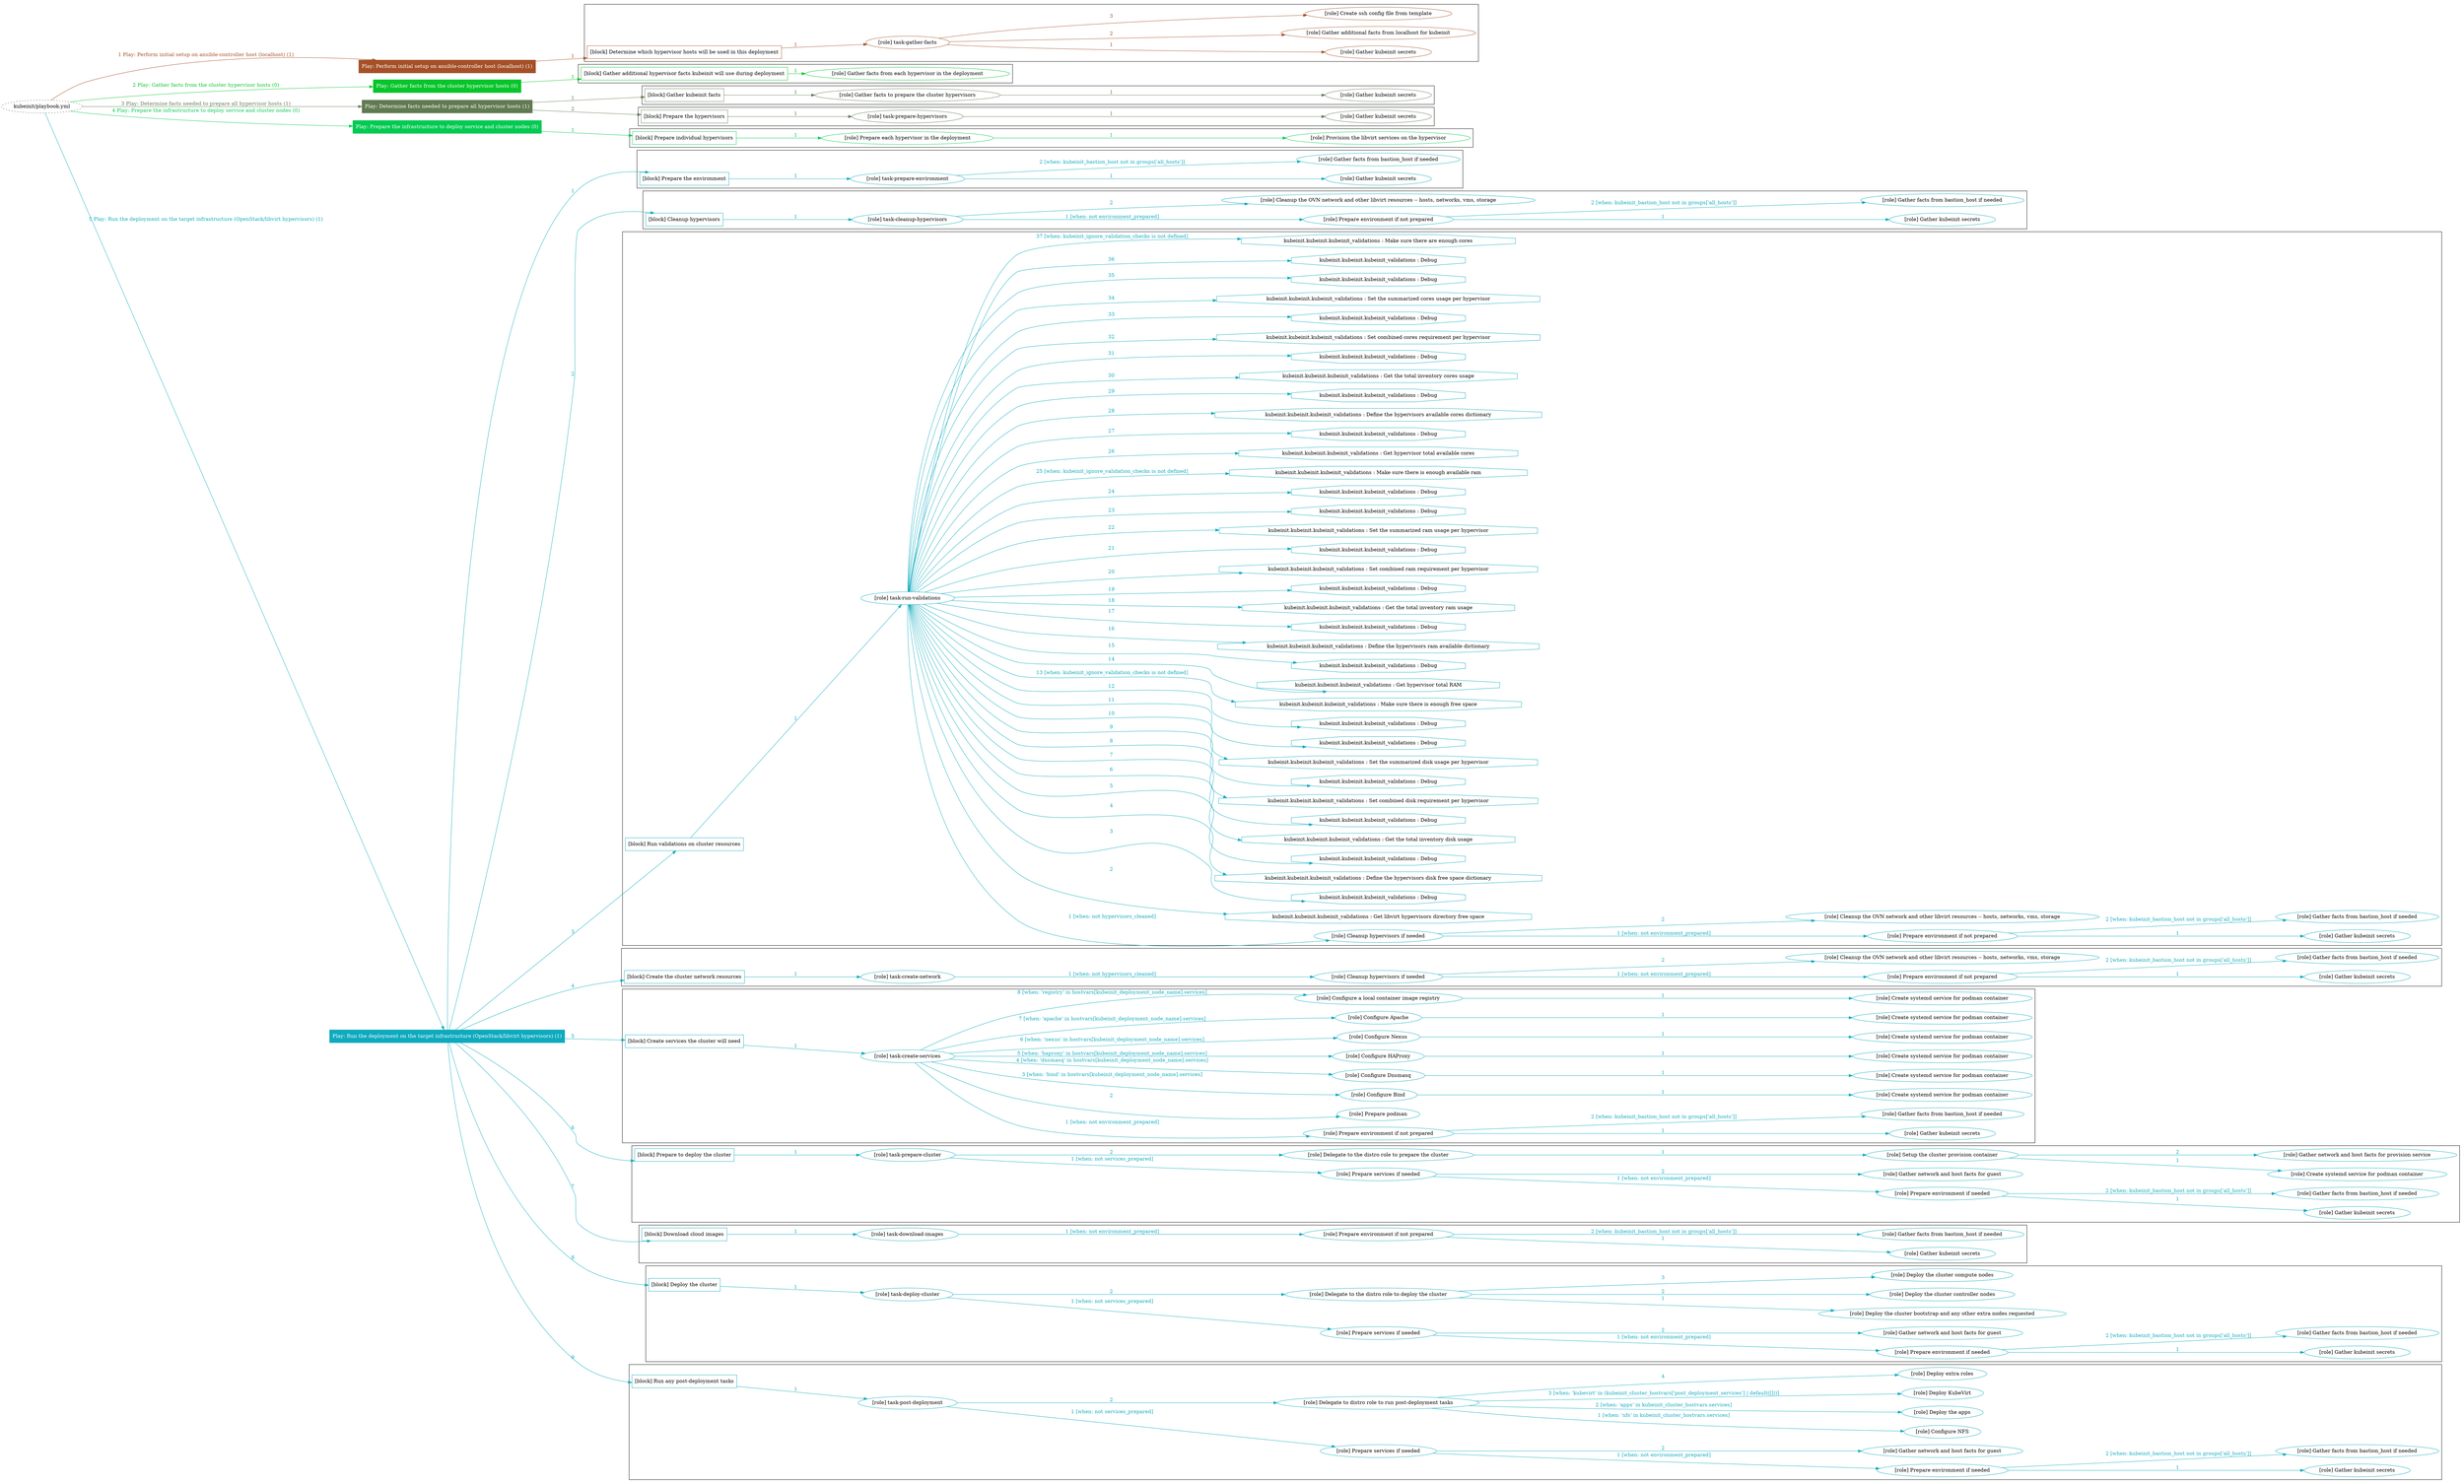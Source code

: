 digraph {
	graph [concentrate=true ordering=in rankdir=LR ratio=fill]
	edge [esep=5 sep=10]
	"kubeinit/playbook.yml" [URL="/home/runner/work/kubeinit/kubeinit/kubeinit/playbook.yml" id=playbook_2f935b99 style=dotted]
	"kubeinit/playbook.yml" -> play_5cca0373 [label="1 Play: Perform initial setup on ansible-controller host (localhost) (1)" color="#a55027" fontcolor="#a55027" id=edge_play_5cca0373 labeltooltip="1 Play: Perform initial setup on ansible-controller host (localhost) (1)" tooltip="1 Play: Perform initial setup on ansible-controller host (localhost) (1)"]
	subgraph "Play: Perform initial setup on ansible-controller host (localhost) (1)" {
		play_5cca0373 [label="Play: Perform initial setup on ansible-controller host (localhost) (1)" URL="/home/runner/work/kubeinit/kubeinit/kubeinit/playbook.yml" color="#a55027" fontcolor="#ffffff" id=play_5cca0373 shape=box style=filled tooltip=localhost]
		play_5cca0373 -> block_43875df8 [label=1 color="#a55027" fontcolor="#a55027" id=edge_block_43875df8 labeltooltip=1 tooltip=1]
		subgraph cluster_block_43875df8 {
			block_43875df8 [label="[block] Determine which hypervisor hosts will be used in this deployment" URL="/home/runner/work/kubeinit/kubeinit/kubeinit/playbook.yml" color="#a55027" id=block_43875df8 labeltooltip="Determine which hypervisor hosts will be used in this deployment" shape=box tooltip="Determine which hypervisor hosts will be used in this deployment"]
			block_43875df8 -> role_d22f4f0d [label="1 " color="#a55027" fontcolor="#a55027" id=edge_role_d22f4f0d labeltooltip="1 " tooltip="1 "]
			subgraph "task-gather-facts" {
				role_d22f4f0d [label="[role] task-gather-facts" URL="/home/runner/work/kubeinit/kubeinit/kubeinit/playbook.yml" color="#a55027" id=role_d22f4f0d tooltip="task-gather-facts"]
				role_d22f4f0d -> role_0bcab253 [label="1 " color="#a55027" fontcolor="#a55027" id=edge_role_0bcab253 labeltooltip="1 " tooltip="1 "]
				subgraph "Gather kubeinit secrets" {
					role_0bcab253 [label="[role] Gather kubeinit secrets" URL="/home/runner/.ansible/collections/ansible_collections/kubeinit/kubeinit/roles/kubeinit_prepare/tasks/build_hypervisors_group.yml" color="#a55027" id=role_0bcab253 tooltip="Gather kubeinit secrets"]
				}
				role_d22f4f0d -> role_395d37f8 [label="2 " color="#a55027" fontcolor="#a55027" id=edge_role_395d37f8 labeltooltip="2 " tooltip="2 "]
				subgraph "Gather additional facts from localhost for kubeinit" {
					role_395d37f8 [label="[role] Gather additional facts from localhost for kubeinit" URL="/home/runner/.ansible/collections/ansible_collections/kubeinit/kubeinit/roles/kubeinit_prepare/tasks/build_hypervisors_group.yml" color="#a55027" id=role_395d37f8 tooltip="Gather additional facts from localhost for kubeinit"]
				}
				role_d22f4f0d -> role_cd9752b0 [label="3 " color="#a55027" fontcolor="#a55027" id=edge_role_cd9752b0 labeltooltip="3 " tooltip="3 "]
				subgraph "Create ssh config file from template" {
					role_cd9752b0 [label="[role] Create ssh config file from template" URL="/home/runner/.ansible/collections/ansible_collections/kubeinit/kubeinit/roles/kubeinit_prepare/tasks/build_hypervisors_group.yml" color="#a55027" id=role_cd9752b0 tooltip="Create ssh config file from template"]
				}
			}
		}
	}
	"kubeinit/playbook.yml" -> play_4f4fc383 [label="2 Play: Gather facts from the cluster hypervisor hosts (0)" color="#07c52a" fontcolor="#07c52a" id=edge_play_4f4fc383 labeltooltip="2 Play: Gather facts from the cluster hypervisor hosts (0)" tooltip="2 Play: Gather facts from the cluster hypervisor hosts (0)"]
	subgraph "Play: Gather facts from the cluster hypervisor hosts (0)" {
		play_4f4fc383 [label="Play: Gather facts from the cluster hypervisor hosts (0)" URL="/home/runner/work/kubeinit/kubeinit/kubeinit/playbook.yml" color="#07c52a" fontcolor="#ffffff" id=play_4f4fc383 shape=box style=filled tooltip="Play: Gather facts from the cluster hypervisor hosts (0)"]
		play_4f4fc383 -> block_c613ddc8 [label=1 color="#07c52a" fontcolor="#07c52a" id=edge_block_c613ddc8 labeltooltip=1 tooltip=1]
		subgraph cluster_block_c613ddc8 {
			block_c613ddc8 [label="[block] Gather additional hypervisor facts kubeinit will use during deployment" URL="/home/runner/work/kubeinit/kubeinit/kubeinit/playbook.yml" color="#07c52a" id=block_c613ddc8 labeltooltip="Gather additional hypervisor facts kubeinit will use during deployment" shape=box tooltip="Gather additional hypervisor facts kubeinit will use during deployment"]
			block_c613ddc8 -> role_6173c9b8 [label="1 " color="#07c52a" fontcolor="#07c52a" id=edge_role_6173c9b8 labeltooltip="1 " tooltip="1 "]
			subgraph "Gather facts from each hypervisor in the deployment" {
				role_6173c9b8 [label="[role] Gather facts from each hypervisor in the deployment" URL="/home/runner/work/kubeinit/kubeinit/kubeinit/playbook.yml" color="#07c52a" id=role_6173c9b8 tooltip="Gather facts from each hypervisor in the deployment"]
			}
		}
	}
	"kubeinit/playbook.yml" -> play_e163b524 [label="3 Play: Determine facts needed to prepare all hypervisor hosts (1)" color="#617a52" fontcolor="#617a52" id=edge_play_e163b524 labeltooltip="3 Play: Determine facts needed to prepare all hypervisor hosts (1)" tooltip="3 Play: Determine facts needed to prepare all hypervisor hosts (1)"]
	subgraph "Play: Determine facts needed to prepare all hypervisor hosts (1)" {
		play_e163b524 [label="Play: Determine facts needed to prepare all hypervisor hosts (1)" URL="/home/runner/work/kubeinit/kubeinit/kubeinit/playbook.yml" color="#617a52" fontcolor="#ffffff" id=play_e163b524 shape=box style=filled tooltip=localhost]
		play_e163b524 -> block_0a2f9dbd [label=1 color="#617a52" fontcolor="#617a52" id=edge_block_0a2f9dbd labeltooltip=1 tooltip=1]
		subgraph cluster_block_0a2f9dbd {
			block_0a2f9dbd [label="[block] Gather kubeinit facts" URL="/home/runner/work/kubeinit/kubeinit/kubeinit/playbook.yml" color="#617a52" id=block_0a2f9dbd labeltooltip="Gather kubeinit facts" shape=box tooltip="Gather kubeinit facts"]
			block_0a2f9dbd -> role_f20c17dc [label="1 " color="#617a52" fontcolor="#617a52" id=edge_role_f20c17dc labeltooltip="1 " tooltip="1 "]
			subgraph "Gather facts to prepare the cluster hypervisors" {
				role_f20c17dc [label="[role] Gather facts to prepare the cluster hypervisors" URL="/home/runner/work/kubeinit/kubeinit/kubeinit/playbook.yml" color="#617a52" id=role_f20c17dc tooltip="Gather facts to prepare the cluster hypervisors"]
				role_f20c17dc -> role_030e0a2f [label="1 " color="#617a52" fontcolor="#617a52" id=edge_role_030e0a2f labeltooltip="1 " tooltip="1 "]
				subgraph "Gather kubeinit secrets" {
					role_030e0a2f [label="[role] Gather kubeinit secrets" URL="/home/runner/.ansible/collections/ansible_collections/kubeinit/kubeinit/roles/kubeinit_prepare/tasks/gather_kubeinit_facts.yml" color="#617a52" id=role_030e0a2f tooltip="Gather kubeinit secrets"]
				}
			}
		}
		play_e163b524 -> block_941d6575 [label=2 color="#617a52" fontcolor="#617a52" id=edge_block_941d6575 labeltooltip=2 tooltip=2]
		subgraph cluster_block_941d6575 {
			block_941d6575 [label="[block] Prepare the hypervisors" URL="/home/runner/work/kubeinit/kubeinit/kubeinit/playbook.yml" color="#617a52" id=block_941d6575 labeltooltip="Prepare the hypervisors" shape=box tooltip="Prepare the hypervisors"]
			block_941d6575 -> role_ea22525b [label="1 " color="#617a52" fontcolor="#617a52" id=edge_role_ea22525b labeltooltip="1 " tooltip="1 "]
			subgraph "task-prepare-hypervisors" {
				role_ea22525b [label="[role] task-prepare-hypervisors" URL="/home/runner/work/kubeinit/kubeinit/kubeinit/playbook.yml" color="#617a52" id=role_ea22525b tooltip="task-prepare-hypervisors"]
				role_ea22525b -> role_34ad5c37 [label="1 " color="#617a52" fontcolor="#617a52" id=edge_role_34ad5c37 labeltooltip="1 " tooltip="1 "]
				subgraph "Gather kubeinit secrets" {
					role_34ad5c37 [label="[role] Gather kubeinit secrets" URL="/home/runner/.ansible/collections/ansible_collections/kubeinit/kubeinit/roles/kubeinit_prepare/tasks/gather_kubeinit_facts.yml" color="#617a52" id=role_34ad5c37 tooltip="Gather kubeinit secrets"]
				}
			}
		}
	}
	"kubeinit/playbook.yml" -> play_3d566a8a [label="4 Play: Prepare the infrastructure to deploy service and cluster nodes (0)" color="#02ca52" fontcolor="#02ca52" id=edge_play_3d566a8a labeltooltip="4 Play: Prepare the infrastructure to deploy service and cluster nodes (0)" tooltip="4 Play: Prepare the infrastructure to deploy service and cluster nodes (0)"]
	subgraph "Play: Prepare the infrastructure to deploy service and cluster nodes (0)" {
		play_3d566a8a [label="Play: Prepare the infrastructure to deploy service and cluster nodes (0)" URL="/home/runner/work/kubeinit/kubeinit/kubeinit/playbook.yml" color="#02ca52" fontcolor="#ffffff" id=play_3d566a8a shape=box style=filled tooltip="Play: Prepare the infrastructure to deploy service and cluster nodes (0)"]
		play_3d566a8a -> block_2e5b5184 [label=1 color="#02ca52" fontcolor="#02ca52" id=edge_block_2e5b5184 labeltooltip=1 tooltip=1]
		subgraph cluster_block_2e5b5184 {
			block_2e5b5184 [label="[block] Prepare individual hypervisors" URL="/home/runner/work/kubeinit/kubeinit/kubeinit/playbook.yml" color="#02ca52" id=block_2e5b5184 labeltooltip="Prepare individual hypervisors" shape=box tooltip="Prepare individual hypervisors"]
			block_2e5b5184 -> role_98667199 [label="1 " color="#02ca52" fontcolor="#02ca52" id=edge_role_98667199 labeltooltip="1 " tooltip="1 "]
			subgraph "Prepare each hypervisor in the deployment" {
				role_98667199 [label="[role] Prepare each hypervisor in the deployment" URL="/home/runner/work/kubeinit/kubeinit/kubeinit/playbook.yml" color="#02ca52" id=role_98667199 tooltip="Prepare each hypervisor in the deployment"]
				role_98667199 -> role_34226c0f [label="1 " color="#02ca52" fontcolor="#02ca52" id=edge_role_34226c0f labeltooltip="1 " tooltip="1 "]
				subgraph "Provision the libvirt services on the hypervisor" {
					role_34226c0f [label="[role] Provision the libvirt services on the hypervisor" URL="/home/runner/.ansible/collections/ansible_collections/kubeinit/kubeinit/roles/kubeinit_prepare/tasks/prepare_hypervisor.yml" color="#02ca52" id=role_34226c0f tooltip="Provision the libvirt services on the hypervisor"]
				}
			}
		}
	}
	"kubeinit/playbook.yml" -> play_f92c8c3f [label="5 Play: Run the deployment on the target infrastructure (OpenStack/libvirt hypervisors) (1)" color="#0eaabe" fontcolor="#0eaabe" id=edge_play_f92c8c3f labeltooltip="5 Play: Run the deployment on the target infrastructure (OpenStack/libvirt hypervisors) (1)" tooltip="5 Play: Run the deployment on the target infrastructure (OpenStack/libvirt hypervisors) (1)"]
	subgraph "Play: Run the deployment on the target infrastructure (OpenStack/libvirt hypervisors) (1)" {
		play_f92c8c3f [label="Play: Run the deployment on the target infrastructure (OpenStack/libvirt hypervisors) (1)" URL="/home/runner/work/kubeinit/kubeinit/kubeinit/playbook.yml" color="#0eaabe" fontcolor="#ffffff" id=play_f92c8c3f shape=box style=filled tooltip=localhost]
		play_f92c8c3f -> block_f1819807 [label=1 color="#0eaabe" fontcolor="#0eaabe" id=edge_block_f1819807 labeltooltip=1 tooltip=1]
		subgraph cluster_block_f1819807 {
			block_f1819807 [label="[block] Prepare the environment" URL="/home/runner/work/kubeinit/kubeinit/kubeinit/playbook.yml" color="#0eaabe" id=block_f1819807 labeltooltip="Prepare the environment" shape=box tooltip="Prepare the environment"]
			block_f1819807 -> role_493172ff [label="1 " color="#0eaabe" fontcolor="#0eaabe" id=edge_role_493172ff labeltooltip="1 " tooltip="1 "]
			subgraph "task-prepare-environment" {
				role_493172ff [label="[role] task-prepare-environment" URL="/home/runner/work/kubeinit/kubeinit/kubeinit/playbook.yml" color="#0eaabe" id=role_493172ff tooltip="task-prepare-environment"]
				role_493172ff -> role_32fa17a1 [label="1 " color="#0eaabe" fontcolor="#0eaabe" id=edge_role_32fa17a1 labeltooltip="1 " tooltip="1 "]
				subgraph "Gather kubeinit secrets" {
					role_32fa17a1 [label="[role] Gather kubeinit secrets" URL="/home/runner/.ansible/collections/ansible_collections/kubeinit/kubeinit/roles/kubeinit_prepare/tasks/gather_kubeinit_facts.yml" color="#0eaabe" id=role_32fa17a1 tooltip="Gather kubeinit secrets"]
				}
				role_493172ff -> role_2c3ce29e [label="2 [when: kubeinit_bastion_host not in groups['all_hosts']]" color="#0eaabe" fontcolor="#0eaabe" id=edge_role_2c3ce29e labeltooltip="2 [when: kubeinit_bastion_host not in groups['all_hosts']]" tooltip="2 [when: kubeinit_bastion_host not in groups['all_hosts']]"]
				subgraph "Gather facts from bastion_host if needed" {
					role_2c3ce29e [label="[role] Gather facts from bastion_host if needed" URL="/home/runner/.ansible/collections/ansible_collections/kubeinit/kubeinit/roles/kubeinit_prepare/tasks/main.yml" color="#0eaabe" id=role_2c3ce29e tooltip="Gather facts from bastion_host if needed"]
				}
			}
		}
		play_f92c8c3f -> block_b6d9394a [label=2 color="#0eaabe" fontcolor="#0eaabe" id=edge_block_b6d9394a labeltooltip=2 tooltip=2]
		subgraph cluster_block_b6d9394a {
			block_b6d9394a [label="[block] Cleanup hypervisors" URL="/home/runner/work/kubeinit/kubeinit/kubeinit/playbook.yml" color="#0eaabe" id=block_b6d9394a labeltooltip="Cleanup hypervisors" shape=box tooltip="Cleanup hypervisors"]
			block_b6d9394a -> role_25563f0e [label="1 " color="#0eaabe" fontcolor="#0eaabe" id=edge_role_25563f0e labeltooltip="1 " tooltip="1 "]
			subgraph "task-cleanup-hypervisors" {
				role_25563f0e [label="[role] task-cleanup-hypervisors" URL="/home/runner/work/kubeinit/kubeinit/kubeinit/playbook.yml" color="#0eaabe" id=role_25563f0e tooltip="task-cleanup-hypervisors"]
				role_25563f0e -> role_4d08e353 [label="1 [when: not environment_prepared]" color="#0eaabe" fontcolor="#0eaabe" id=edge_role_4d08e353 labeltooltip="1 [when: not environment_prepared]" tooltip="1 [when: not environment_prepared]"]
				subgraph "Prepare environment if not prepared" {
					role_4d08e353 [label="[role] Prepare environment if not prepared" URL="/home/runner/.ansible/collections/ansible_collections/kubeinit/kubeinit/roles/kubeinit_libvirt/tasks/cleanup_hypervisors.yml" color="#0eaabe" id=role_4d08e353 tooltip="Prepare environment if not prepared"]
					role_4d08e353 -> role_4272e6d6 [label="1 " color="#0eaabe" fontcolor="#0eaabe" id=edge_role_4272e6d6 labeltooltip="1 " tooltip="1 "]
					subgraph "Gather kubeinit secrets" {
						role_4272e6d6 [label="[role] Gather kubeinit secrets" URL="/home/runner/.ansible/collections/ansible_collections/kubeinit/kubeinit/roles/kubeinit_prepare/tasks/gather_kubeinit_facts.yml" color="#0eaabe" id=role_4272e6d6 tooltip="Gather kubeinit secrets"]
					}
					role_4d08e353 -> role_e1bf710b [label="2 [when: kubeinit_bastion_host not in groups['all_hosts']]" color="#0eaabe" fontcolor="#0eaabe" id=edge_role_e1bf710b labeltooltip="2 [when: kubeinit_bastion_host not in groups['all_hosts']]" tooltip="2 [when: kubeinit_bastion_host not in groups['all_hosts']]"]
					subgraph "Gather facts from bastion_host if needed" {
						role_e1bf710b [label="[role] Gather facts from bastion_host if needed" URL="/home/runner/.ansible/collections/ansible_collections/kubeinit/kubeinit/roles/kubeinit_prepare/tasks/main.yml" color="#0eaabe" id=role_e1bf710b tooltip="Gather facts from bastion_host if needed"]
					}
				}
				role_25563f0e -> role_03786894 [label="2 " color="#0eaabe" fontcolor="#0eaabe" id=edge_role_03786894 labeltooltip="2 " tooltip="2 "]
				subgraph "Cleanup the OVN network and other libvirt resources -- hosts, networks, vms, storage" {
					role_03786894 [label="[role] Cleanup the OVN network and other libvirt resources -- hosts, networks, vms, storage" URL="/home/runner/.ansible/collections/ansible_collections/kubeinit/kubeinit/roles/kubeinit_libvirt/tasks/cleanup_hypervisors.yml" color="#0eaabe" id=role_03786894 tooltip="Cleanup the OVN network and other libvirt resources -- hosts, networks, vms, storage"]
				}
			}
		}
		play_f92c8c3f -> block_e248e0b5 [label=3 color="#0eaabe" fontcolor="#0eaabe" id=edge_block_e248e0b5 labeltooltip=3 tooltip=3]
		subgraph cluster_block_e248e0b5 {
			block_e248e0b5 [label="[block] Run validations on cluster resources" URL="/home/runner/work/kubeinit/kubeinit/kubeinit/playbook.yml" color="#0eaabe" id=block_e248e0b5 labeltooltip="Run validations on cluster resources" shape=box tooltip="Run validations on cluster resources"]
			block_e248e0b5 -> role_0c6b239f [label="1 " color="#0eaabe" fontcolor="#0eaabe" id=edge_role_0c6b239f labeltooltip="1 " tooltip="1 "]
			subgraph "task-run-validations" {
				role_0c6b239f [label="[role] task-run-validations" URL="/home/runner/work/kubeinit/kubeinit/kubeinit/playbook.yml" color="#0eaabe" id=role_0c6b239f tooltip="task-run-validations"]
				role_0c6b239f -> role_3e5bacf8 [label="1 [when: not hypervisors_cleaned]" color="#0eaabe" fontcolor="#0eaabe" id=edge_role_3e5bacf8 labeltooltip="1 [when: not hypervisors_cleaned]" tooltip="1 [when: not hypervisors_cleaned]"]
				subgraph "Cleanup hypervisors if needed" {
					role_3e5bacf8 [label="[role] Cleanup hypervisors if needed" URL="/home/runner/.ansible/collections/ansible_collections/kubeinit/kubeinit/roles/kubeinit_validations/tasks/main.yml" color="#0eaabe" id=role_3e5bacf8 tooltip="Cleanup hypervisors if needed"]
					role_3e5bacf8 -> role_cb10bed5 [label="1 [when: not environment_prepared]" color="#0eaabe" fontcolor="#0eaabe" id=edge_role_cb10bed5 labeltooltip="1 [when: not environment_prepared]" tooltip="1 [when: not environment_prepared]"]
					subgraph "Prepare environment if not prepared" {
						role_cb10bed5 [label="[role] Prepare environment if not prepared" URL="/home/runner/.ansible/collections/ansible_collections/kubeinit/kubeinit/roles/kubeinit_libvirt/tasks/cleanup_hypervisors.yml" color="#0eaabe" id=role_cb10bed5 tooltip="Prepare environment if not prepared"]
						role_cb10bed5 -> role_ea6a4763 [label="1 " color="#0eaabe" fontcolor="#0eaabe" id=edge_role_ea6a4763 labeltooltip="1 " tooltip="1 "]
						subgraph "Gather kubeinit secrets" {
							role_ea6a4763 [label="[role] Gather kubeinit secrets" URL="/home/runner/.ansible/collections/ansible_collections/kubeinit/kubeinit/roles/kubeinit_prepare/tasks/gather_kubeinit_facts.yml" color="#0eaabe" id=role_ea6a4763 tooltip="Gather kubeinit secrets"]
						}
						role_cb10bed5 -> role_19d01319 [label="2 [when: kubeinit_bastion_host not in groups['all_hosts']]" color="#0eaabe" fontcolor="#0eaabe" id=edge_role_19d01319 labeltooltip="2 [when: kubeinit_bastion_host not in groups['all_hosts']]" tooltip="2 [when: kubeinit_bastion_host not in groups['all_hosts']]"]
						subgraph "Gather facts from bastion_host if needed" {
							role_19d01319 [label="[role] Gather facts from bastion_host if needed" URL="/home/runner/.ansible/collections/ansible_collections/kubeinit/kubeinit/roles/kubeinit_prepare/tasks/main.yml" color="#0eaabe" id=role_19d01319 tooltip="Gather facts from bastion_host if needed"]
						}
					}
					role_3e5bacf8 -> role_3e9149a2 [label="2 " color="#0eaabe" fontcolor="#0eaabe" id=edge_role_3e9149a2 labeltooltip="2 " tooltip="2 "]
					subgraph "Cleanup the OVN network and other libvirt resources -- hosts, networks, vms, storage" {
						role_3e9149a2 [label="[role] Cleanup the OVN network and other libvirt resources -- hosts, networks, vms, storage" URL="/home/runner/.ansible/collections/ansible_collections/kubeinit/kubeinit/roles/kubeinit_libvirt/tasks/cleanup_hypervisors.yml" color="#0eaabe" id=role_3e9149a2 tooltip="Cleanup the OVN network and other libvirt resources -- hosts, networks, vms, storage"]
					}
				}
				task_1f16b2cb [label="kubeinit.kubeinit.kubeinit_validations : Get libvirt hypervisors directory free space" URL="/home/runner/.ansible/collections/ansible_collections/kubeinit/kubeinit/roles/kubeinit_validations/tasks/10_libvirt_free_space.yml" color="#0eaabe" id=task_1f16b2cb shape=octagon tooltip="kubeinit.kubeinit.kubeinit_validations : Get libvirt hypervisors directory free space"]
				role_0c6b239f -> task_1f16b2cb [label="2 " color="#0eaabe" fontcolor="#0eaabe" id=edge_task_1f16b2cb labeltooltip="2 " tooltip="2 "]
				task_fe060ada [label="kubeinit.kubeinit.kubeinit_validations : Debug" URL="/home/runner/.ansible/collections/ansible_collections/kubeinit/kubeinit/roles/kubeinit_validations/tasks/10_libvirt_free_space.yml" color="#0eaabe" id=task_fe060ada shape=octagon tooltip="kubeinit.kubeinit.kubeinit_validations : Debug"]
				role_0c6b239f -> task_fe060ada [label="3 " color="#0eaabe" fontcolor="#0eaabe" id=edge_task_fe060ada labeltooltip="3 " tooltip="3 "]
				task_20c5a22e [label="kubeinit.kubeinit.kubeinit_validations : Define the hypervisors disk free space dictionary" URL="/home/runner/.ansible/collections/ansible_collections/kubeinit/kubeinit/roles/kubeinit_validations/tasks/10_libvirt_free_space.yml" color="#0eaabe" id=task_20c5a22e shape=octagon tooltip="kubeinit.kubeinit.kubeinit_validations : Define the hypervisors disk free space dictionary"]
				role_0c6b239f -> task_20c5a22e [label="4 " color="#0eaabe" fontcolor="#0eaabe" id=edge_task_20c5a22e labeltooltip="4 " tooltip="4 "]
				task_8b9454f3 [label="kubeinit.kubeinit.kubeinit_validations : Debug" URL="/home/runner/.ansible/collections/ansible_collections/kubeinit/kubeinit/roles/kubeinit_validations/tasks/10_libvirt_free_space.yml" color="#0eaabe" id=task_8b9454f3 shape=octagon tooltip="kubeinit.kubeinit.kubeinit_validations : Debug"]
				role_0c6b239f -> task_8b9454f3 [label="5 " color="#0eaabe" fontcolor="#0eaabe" id=edge_task_8b9454f3 labeltooltip="5 " tooltip="5 "]
				task_c7687e95 [label="kubeinit.kubeinit.kubeinit_validations : Get the total inventory disk usage" URL="/home/runner/.ansible/collections/ansible_collections/kubeinit/kubeinit/roles/kubeinit_validations/tasks/10_libvirt_free_space.yml" color="#0eaabe" id=task_c7687e95 shape=octagon tooltip="kubeinit.kubeinit.kubeinit_validations : Get the total inventory disk usage"]
				role_0c6b239f -> task_c7687e95 [label="6 " color="#0eaabe" fontcolor="#0eaabe" id=edge_task_c7687e95 labeltooltip="6 " tooltip="6 "]
				task_70d9aa67 [label="kubeinit.kubeinit.kubeinit_validations : Debug" URL="/home/runner/.ansible/collections/ansible_collections/kubeinit/kubeinit/roles/kubeinit_validations/tasks/10_libvirt_free_space.yml" color="#0eaabe" id=task_70d9aa67 shape=octagon tooltip="kubeinit.kubeinit.kubeinit_validations : Debug"]
				role_0c6b239f -> task_70d9aa67 [label="7 " color="#0eaabe" fontcolor="#0eaabe" id=edge_task_70d9aa67 labeltooltip="7 " tooltip="7 "]
				task_48540d81 [label="kubeinit.kubeinit.kubeinit_validations : Set combined disk requirement per hypervisor" URL="/home/runner/.ansible/collections/ansible_collections/kubeinit/kubeinit/roles/kubeinit_validations/tasks/10_libvirt_free_space.yml" color="#0eaabe" id=task_48540d81 shape=octagon tooltip="kubeinit.kubeinit.kubeinit_validations : Set combined disk requirement per hypervisor"]
				role_0c6b239f -> task_48540d81 [label="8 " color="#0eaabe" fontcolor="#0eaabe" id=edge_task_48540d81 labeltooltip="8 " tooltip="8 "]
				task_a6590441 [label="kubeinit.kubeinit.kubeinit_validations : Debug" URL="/home/runner/.ansible/collections/ansible_collections/kubeinit/kubeinit/roles/kubeinit_validations/tasks/10_libvirt_free_space.yml" color="#0eaabe" id=task_a6590441 shape=octagon tooltip="kubeinit.kubeinit.kubeinit_validations : Debug"]
				role_0c6b239f -> task_a6590441 [label="9 " color="#0eaabe" fontcolor="#0eaabe" id=edge_task_a6590441 labeltooltip="9 " tooltip="9 "]
				task_0eb77d62 [label="kubeinit.kubeinit.kubeinit_validations : Set the summarized disk usage per hypervisor" URL="/home/runner/.ansible/collections/ansible_collections/kubeinit/kubeinit/roles/kubeinit_validations/tasks/10_libvirt_free_space.yml" color="#0eaabe" id=task_0eb77d62 shape=octagon tooltip="kubeinit.kubeinit.kubeinit_validations : Set the summarized disk usage per hypervisor"]
				role_0c6b239f -> task_0eb77d62 [label="10 " color="#0eaabe" fontcolor="#0eaabe" id=edge_task_0eb77d62 labeltooltip="10 " tooltip="10 "]
				task_0fe8f5e7 [label="kubeinit.kubeinit.kubeinit_validations : Debug" URL="/home/runner/.ansible/collections/ansible_collections/kubeinit/kubeinit/roles/kubeinit_validations/tasks/10_libvirt_free_space.yml" color="#0eaabe" id=task_0fe8f5e7 shape=octagon tooltip="kubeinit.kubeinit.kubeinit_validations : Debug"]
				role_0c6b239f -> task_0fe8f5e7 [label="11 " color="#0eaabe" fontcolor="#0eaabe" id=edge_task_0fe8f5e7 labeltooltip="11 " tooltip="11 "]
				task_9b15eeb9 [label="kubeinit.kubeinit.kubeinit_validations : Debug" URL="/home/runner/.ansible/collections/ansible_collections/kubeinit/kubeinit/roles/kubeinit_validations/tasks/10_libvirt_free_space.yml" color="#0eaabe" id=task_9b15eeb9 shape=octagon tooltip="kubeinit.kubeinit.kubeinit_validations : Debug"]
				role_0c6b239f -> task_9b15eeb9 [label="12 " color="#0eaabe" fontcolor="#0eaabe" id=edge_task_9b15eeb9 labeltooltip="12 " tooltip="12 "]
				task_fa46c97d [label="kubeinit.kubeinit.kubeinit_validations : Make sure there is enough free space" URL="/home/runner/.ansible/collections/ansible_collections/kubeinit/kubeinit/roles/kubeinit_validations/tasks/10_libvirt_free_space.yml" color="#0eaabe" id=task_fa46c97d shape=octagon tooltip="kubeinit.kubeinit.kubeinit_validations : Make sure there is enough free space"]
				role_0c6b239f -> task_fa46c97d [label="13 [when: kubeinit_ignore_validation_checks is not defined]" color="#0eaabe" fontcolor="#0eaabe" id=edge_task_fa46c97d labeltooltip="13 [when: kubeinit_ignore_validation_checks is not defined]" tooltip="13 [when: kubeinit_ignore_validation_checks is not defined]"]
				task_a2174415 [label="kubeinit.kubeinit.kubeinit_validations : Get hypervisor total RAM" URL="/home/runner/.ansible/collections/ansible_collections/kubeinit/kubeinit/roles/kubeinit_validations/tasks/20_libvirt_available_ram.yml" color="#0eaabe" id=task_a2174415 shape=octagon tooltip="kubeinit.kubeinit.kubeinit_validations : Get hypervisor total RAM"]
				role_0c6b239f -> task_a2174415 [label="14 " color="#0eaabe" fontcolor="#0eaabe" id=edge_task_a2174415 labeltooltip="14 " tooltip="14 "]
				task_ac0b64c9 [label="kubeinit.kubeinit.kubeinit_validations : Debug" URL="/home/runner/.ansible/collections/ansible_collections/kubeinit/kubeinit/roles/kubeinit_validations/tasks/20_libvirt_available_ram.yml" color="#0eaabe" id=task_ac0b64c9 shape=octagon tooltip="kubeinit.kubeinit.kubeinit_validations : Debug"]
				role_0c6b239f -> task_ac0b64c9 [label="15 " color="#0eaabe" fontcolor="#0eaabe" id=edge_task_ac0b64c9 labeltooltip="15 " tooltip="15 "]
				task_3f60a190 [label="kubeinit.kubeinit.kubeinit_validations : Define the hypervisors ram available dictionary" URL="/home/runner/.ansible/collections/ansible_collections/kubeinit/kubeinit/roles/kubeinit_validations/tasks/20_libvirt_available_ram.yml" color="#0eaabe" id=task_3f60a190 shape=octagon tooltip="kubeinit.kubeinit.kubeinit_validations : Define the hypervisors ram available dictionary"]
				role_0c6b239f -> task_3f60a190 [label="16 " color="#0eaabe" fontcolor="#0eaabe" id=edge_task_3f60a190 labeltooltip="16 " tooltip="16 "]
				task_0b8692e5 [label="kubeinit.kubeinit.kubeinit_validations : Debug" URL="/home/runner/.ansible/collections/ansible_collections/kubeinit/kubeinit/roles/kubeinit_validations/tasks/20_libvirt_available_ram.yml" color="#0eaabe" id=task_0b8692e5 shape=octagon tooltip="kubeinit.kubeinit.kubeinit_validations : Debug"]
				role_0c6b239f -> task_0b8692e5 [label="17 " color="#0eaabe" fontcolor="#0eaabe" id=edge_task_0b8692e5 labeltooltip="17 " tooltip="17 "]
				task_6392afd9 [label="kubeinit.kubeinit.kubeinit_validations : Get the total inventory ram usage" URL="/home/runner/.ansible/collections/ansible_collections/kubeinit/kubeinit/roles/kubeinit_validations/tasks/20_libvirt_available_ram.yml" color="#0eaabe" id=task_6392afd9 shape=octagon tooltip="kubeinit.kubeinit.kubeinit_validations : Get the total inventory ram usage"]
				role_0c6b239f -> task_6392afd9 [label="18 " color="#0eaabe" fontcolor="#0eaabe" id=edge_task_6392afd9 labeltooltip="18 " tooltip="18 "]
				task_2f624008 [label="kubeinit.kubeinit.kubeinit_validations : Debug" URL="/home/runner/.ansible/collections/ansible_collections/kubeinit/kubeinit/roles/kubeinit_validations/tasks/20_libvirt_available_ram.yml" color="#0eaabe" id=task_2f624008 shape=octagon tooltip="kubeinit.kubeinit.kubeinit_validations : Debug"]
				role_0c6b239f -> task_2f624008 [label="19 " color="#0eaabe" fontcolor="#0eaabe" id=edge_task_2f624008 labeltooltip="19 " tooltip="19 "]
				task_850b0ca0 [label="kubeinit.kubeinit.kubeinit_validations : Set combined ram requirement per hypervisor" URL="/home/runner/.ansible/collections/ansible_collections/kubeinit/kubeinit/roles/kubeinit_validations/tasks/20_libvirt_available_ram.yml" color="#0eaabe" id=task_850b0ca0 shape=octagon tooltip="kubeinit.kubeinit.kubeinit_validations : Set combined ram requirement per hypervisor"]
				role_0c6b239f -> task_850b0ca0 [label="20 " color="#0eaabe" fontcolor="#0eaabe" id=edge_task_850b0ca0 labeltooltip="20 " tooltip="20 "]
				task_830e1c0b [label="kubeinit.kubeinit.kubeinit_validations : Debug" URL="/home/runner/.ansible/collections/ansible_collections/kubeinit/kubeinit/roles/kubeinit_validations/tasks/20_libvirt_available_ram.yml" color="#0eaabe" id=task_830e1c0b shape=octagon tooltip="kubeinit.kubeinit.kubeinit_validations : Debug"]
				role_0c6b239f -> task_830e1c0b [label="21 " color="#0eaabe" fontcolor="#0eaabe" id=edge_task_830e1c0b labeltooltip="21 " tooltip="21 "]
				task_1c5f22ae [label="kubeinit.kubeinit.kubeinit_validations : Set the summarized ram usage per hypervisor" URL="/home/runner/.ansible/collections/ansible_collections/kubeinit/kubeinit/roles/kubeinit_validations/tasks/20_libvirt_available_ram.yml" color="#0eaabe" id=task_1c5f22ae shape=octagon tooltip="kubeinit.kubeinit.kubeinit_validations : Set the summarized ram usage per hypervisor"]
				role_0c6b239f -> task_1c5f22ae [label="22 " color="#0eaabe" fontcolor="#0eaabe" id=edge_task_1c5f22ae labeltooltip="22 " tooltip="22 "]
				task_ba02089d [label="kubeinit.kubeinit.kubeinit_validations : Debug" URL="/home/runner/.ansible/collections/ansible_collections/kubeinit/kubeinit/roles/kubeinit_validations/tasks/20_libvirt_available_ram.yml" color="#0eaabe" id=task_ba02089d shape=octagon tooltip="kubeinit.kubeinit.kubeinit_validations : Debug"]
				role_0c6b239f -> task_ba02089d [label="23 " color="#0eaabe" fontcolor="#0eaabe" id=edge_task_ba02089d labeltooltip="23 " tooltip="23 "]
				task_27e2ee2c [label="kubeinit.kubeinit.kubeinit_validations : Debug" URL="/home/runner/.ansible/collections/ansible_collections/kubeinit/kubeinit/roles/kubeinit_validations/tasks/20_libvirt_available_ram.yml" color="#0eaabe" id=task_27e2ee2c shape=octagon tooltip="kubeinit.kubeinit.kubeinit_validations : Debug"]
				role_0c6b239f -> task_27e2ee2c [label="24 " color="#0eaabe" fontcolor="#0eaabe" id=edge_task_27e2ee2c labeltooltip="24 " tooltip="24 "]
				task_3aa01d5b [label="kubeinit.kubeinit.kubeinit_validations : Make sure there is enough available ram" URL="/home/runner/.ansible/collections/ansible_collections/kubeinit/kubeinit/roles/kubeinit_validations/tasks/20_libvirt_available_ram.yml" color="#0eaabe" id=task_3aa01d5b shape=octagon tooltip="kubeinit.kubeinit.kubeinit_validations : Make sure there is enough available ram"]
				role_0c6b239f -> task_3aa01d5b [label="25 [when: kubeinit_ignore_validation_checks is not defined]" color="#0eaabe" fontcolor="#0eaabe" id=edge_task_3aa01d5b labeltooltip="25 [when: kubeinit_ignore_validation_checks is not defined]" tooltip="25 [when: kubeinit_ignore_validation_checks is not defined]"]
				task_5d7c5b84 [label="kubeinit.kubeinit.kubeinit_validations : Get hypervisor total available cores" URL="/home/runner/.ansible/collections/ansible_collections/kubeinit/kubeinit/roles/kubeinit_validations/tasks/30_libvirt_check_cpu_cores.yml" color="#0eaabe" id=task_5d7c5b84 shape=octagon tooltip="kubeinit.kubeinit.kubeinit_validations : Get hypervisor total available cores"]
				role_0c6b239f -> task_5d7c5b84 [label="26 " color="#0eaabe" fontcolor="#0eaabe" id=edge_task_5d7c5b84 labeltooltip="26 " tooltip="26 "]
				task_4236e489 [label="kubeinit.kubeinit.kubeinit_validations : Debug" URL="/home/runner/.ansible/collections/ansible_collections/kubeinit/kubeinit/roles/kubeinit_validations/tasks/30_libvirt_check_cpu_cores.yml" color="#0eaabe" id=task_4236e489 shape=octagon tooltip="kubeinit.kubeinit.kubeinit_validations : Debug"]
				role_0c6b239f -> task_4236e489 [label="27 " color="#0eaabe" fontcolor="#0eaabe" id=edge_task_4236e489 labeltooltip="27 " tooltip="27 "]
				task_1ab613ee [label="kubeinit.kubeinit.kubeinit_validations : Define the hypervisors available cores dictionary" URL="/home/runner/.ansible/collections/ansible_collections/kubeinit/kubeinit/roles/kubeinit_validations/tasks/30_libvirt_check_cpu_cores.yml" color="#0eaabe" id=task_1ab613ee shape=octagon tooltip="kubeinit.kubeinit.kubeinit_validations : Define the hypervisors available cores dictionary"]
				role_0c6b239f -> task_1ab613ee [label="28 " color="#0eaabe" fontcolor="#0eaabe" id=edge_task_1ab613ee labeltooltip="28 " tooltip="28 "]
				task_dab9a481 [label="kubeinit.kubeinit.kubeinit_validations : Debug" URL="/home/runner/.ansible/collections/ansible_collections/kubeinit/kubeinit/roles/kubeinit_validations/tasks/30_libvirt_check_cpu_cores.yml" color="#0eaabe" id=task_dab9a481 shape=octagon tooltip="kubeinit.kubeinit.kubeinit_validations : Debug"]
				role_0c6b239f -> task_dab9a481 [label="29 " color="#0eaabe" fontcolor="#0eaabe" id=edge_task_dab9a481 labeltooltip="29 " tooltip="29 "]
				task_4bc60fd0 [label="kubeinit.kubeinit.kubeinit_validations : Get the total inventory cores usage" URL="/home/runner/.ansible/collections/ansible_collections/kubeinit/kubeinit/roles/kubeinit_validations/tasks/30_libvirt_check_cpu_cores.yml" color="#0eaabe" id=task_4bc60fd0 shape=octagon tooltip="kubeinit.kubeinit.kubeinit_validations : Get the total inventory cores usage"]
				role_0c6b239f -> task_4bc60fd0 [label="30 " color="#0eaabe" fontcolor="#0eaabe" id=edge_task_4bc60fd0 labeltooltip="30 " tooltip="30 "]
				task_7a864509 [label="kubeinit.kubeinit.kubeinit_validations : Debug" URL="/home/runner/.ansible/collections/ansible_collections/kubeinit/kubeinit/roles/kubeinit_validations/tasks/30_libvirt_check_cpu_cores.yml" color="#0eaabe" id=task_7a864509 shape=octagon tooltip="kubeinit.kubeinit.kubeinit_validations : Debug"]
				role_0c6b239f -> task_7a864509 [label="31 " color="#0eaabe" fontcolor="#0eaabe" id=edge_task_7a864509 labeltooltip="31 " tooltip="31 "]
				task_c5d26b7a [label="kubeinit.kubeinit.kubeinit_validations : Set combined cores requirement per hypervisor" URL="/home/runner/.ansible/collections/ansible_collections/kubeinit/kubeinit/roles/kubeinit_validations/tasks/30_libvirt_check_cpu_cores.yml" color="#0eaabe" id=task_c5d26b7a shape=octagon tooltip="kubeinit.kubeinit.kubeinit_validations : Set combined cores requirement per hypervisor"]
				role_0c6b239f -> task_c5d26b7a [label="32 " color="#0eaabe" fontcolor="#0eaabe" id=edge_task_c5d26b7a labeltooltip="32 " tooltip="32 "]
				task_1413975c [label="kubeinit.kubeinit.kubeinit_validations : Debug" URL="/home/runner/.ansible/collections/ansible_collections/kubeinit/kubeinit/roles/kubeinit_validations/tasks/30_libvirt_check_cpu_cores.yml" color="#0eaabe" id=task_1413975c shape=octagon tooltip="kubeinit.kubeinit.kubeinit_validations : Debug"]
				role_0c6b239f -> task_1413975c [label="33 " color="#0eaabe" fontcolor="#0eaabe" id=edge_task_1413975c labeltooltip="33 " tooltip="33 "]
				task_81126e26 [label="kubeinit.kubeinit.kubeinit_validations : Set the summarized cores usage per hypervisor" URL="/home/runner/.ansible/collections/ansible_collections/kubeinit/kubeinit/roles/kubeinit_validations/tasks/30_libvirt_check_cpu_cores.yml" color="#0eaabe" id=task_81126e26 shape=octagon tooltip="kubeinit.kubeinit.kubeinit_validations : Set the summarized cores usage per hypervisor"]
				role_0c6b239f -> task_81126e26 [label="34 " color="#0eaabe" fontcolor="#0eaabe" id=edge_task_81126e26 labeltooltip="34 " tooltip="34 "]
				task_0304773f [label="kubeinit.kubeinit.kubeinit_validations : Debug" URL="/home/runner/.ansible/collections/ansible_collections/kubeinit/kubeinit/roles/kubeinit_validations/tasks/30_libvirt_check_cpu_cores.yml" color="#0eaabe" id=task_0304773f shape=octagon tooltip="kubeinit.kubeinit.kubeinit_validations : Debug"]
				role_0c6b239f -> task_0304773f [label="35 " color="#0eaabe" fontcolor="#0eaabe" id=edge_task_0304773f labeltooltip="35 " tooltip="35 "]
				task_f03173f1 [label="kubeinit.kubeinit.kubeinit_validations : Debug" URL="/home/runner/.ansible/collections/ansible_collections/kubeinit/kubeinit/roles/kubeinit_validations/tasks/30_libvirt_check_cpu_cores.yml" color="#0eaabe" id=task_f03173f1 shape=octagon tooltip="kubeinit.kubeinit.kubeinit_validations : Debug"]
				role_0c6b239f -> task_f03173f1 [label="36 " color="#0eaabe" fontcolor="#0eaabe" id=edge_task_f03173f1 labeltooltip="36 " tooltip="36 "]
				task_89dd3890 [label="kubeinit.kubeinit.kubeinit_validations : Make sure there are enough cores" URL="/home/runner/.ansible/collections/ansible_collections/kubeinit/kubeinit/roles/kubeinit_validations/tasks/30_libvirt_check_cpu_cores.yml" color="#0eaabe" id=task_89dd3890 shape=octagon tooltip="kubeinit.kubeinit.kubeinit_validations : Make sure there are enough cores"]
				role_0c6b239f -> task_89dd3890 [label="37 [when: kubeinit_ignore_validation_checks is not defined]" color="#0eaabe" fontcolor="#0eaabe" id=edge_task_89dd3890 labeltooltip="37 [when: kubeinit_ignore_validation_checks is not defined]" tooltip="37 [when: kubeinit_ignore_validation_checks is not defined]"]
			}
		}
		play_f92c8c3f -> block_83c82c77 [label=4 color="#0eaabe" fontcolor="#0eaabe" id=edge_block_83c82c77 labeltooltip=4 tooltip=4]
		subgraph cluster_block_83c82c77 {
			block_83c82c77 [label="[block] Create the cluster network resources" URL="/home/runner/work/kubeinit/kubeinit/kubeinit/playbook.yml" color="#0eaabe" id=block_83c82c77 labeltooltip="Create the cluster network resources" shape=box tooltip="Create the cluster network resources"]
			block_83c82c77 -> role_6a5d7d2c [label="1 " color="#0eaabe" fontcolor="#0eaabe" id=edge_role_6a5d7d2c labeltooltip="1 " tooltip="1 "]
			subgraph "task-create-network" {
				role_6a5d7d2c [label="[role] task-create-network" URL="/home/runner/work/kubeinit/kubeinit/kubeinit/playbook.yml" color="#0eaabe" id=role_6a5d7d2c tooltip="task-create-network"]
				role_6a5d7d2c -> role_0ff8dabb [label="1 [when: not hypervisors_cleaned]" color="#0eaabe" fontcolor="#0eaabe" id=edge_role_0ff8dabb labeltooltip="1 [when: not hypervisors_cleaned]" tooltip="1 [when: not hypervisors_cleaned]"]
				subgraph "Cleanup hypervisors if needed" {
					role_0ff8dabb [label="[role] Cleanup hypervisors if needed" URL="/home/runner/.ansible/collections/ansible_collections/kubeinit/kubeinit/roles/kubeinit_libvirt/tasks/create_network.yml" color="#0eaabe" id=role_0ff8dabb tooltip="Cleanup hypervisors if needed"]
					role_0ff8dabb -> role_739001ce [label="1 [when: not environment_prepared]" color="#0eaabe" fontcolor="#0eaabe" id=edge_role_739001ce labeltooltip="1 [when: not environment_prepared]" tooltip="1 [when: not environment_prepared]"]
					subgraph "Prepare environment if not prepared" {
						role_739001ce [label="[role] Prepare environment if not prepared" URL="/home/runner/.ansible/collections/ansible_collections/kubeinit/kubeinit/roles/kubeinit_libvirt/tasks/cleanup_hypervisors.yml" color="#0eaabe" id=role_739001ce tooltip="Prepare environment if not prepared"]
						role_739001ce -> role_f241ac61 [label="1 " color="#0eaabe" fontcolor="#0eaabe" id=edge_role_f241ac61 labeltooltip="1 " tooltip="1 "]
						subgraph "Gather kubeinit secrets" {
							role_f241ac61 [label="[role] Gather kubeinit secrets" URL="/home/runner/.ansible/collections/ansible_collections/kubeinit/kubeinit/roles/kubeinit_prepare/tasks/gather_kubeinit_facts.yml" color="#0eaabe" id=role_f241ac61 tooltip="Gather kubeinit secrets"]
						}
						role_739001ce -> role_be5d014c [label="2 [when: kubeinit_bastion_host not in groups['all_hosts']]" color="#0eaabe" fontcolor="#0eaabe" id=edge_role_be5d014c labeltooltip="2 [when: kubeinit_bastion_host not in groups['all_hosts']]" tooltip="2 [when: kubeinit_bastion_host not in groups['all_hosts']]"]
						subgraph "Gather facts from bastion_host if needed" {
							role_be5d014c [label="[role] Gather facts from bastion_host if needed" URL="/home/runner/.ansible/collections/ansible_collections/kubeinit/kubeinit/roles/kubeinit_prepare/tasks/main.yml" color="#0eaabe" id=role_be5d014c tooltip="Gather facts from bastion_host if needed"]
						}
					}
					role_0ff8dabb -> role_81ef0ea6 [label="2 " color="#0eaabe" fontcolor="#0eaabe" id=edge_role_81ef0ea6 labeltooltip="2 " tooltip="2 "]
					subgraph "Cleanup the OVN network and other libvirt resources -- hosts, networks, vms, storage" {
						role_81ef0ea6 [label="[role] Cleanup the OVN network and other libvirt resources -- hosts, networks, vms, storage" URL="/home/runner/.ansible/collections/ansible_collections/kubeinit/kubeinit/roles/kubeinit_libvirt/tasks/cleanup_hypervisors.yml" color="#0eaabe" id=role_81ef0ea6 tooltip="Cleanup the OVN network and other libvirt resources -- hosts, networks, vms, storage"]
					}
				}
			}
		}
		play_f92c8c3f -> block_81d71423 [label=5 color="#0eaabe" fontcolor="#0eaabe" id=edge_block_81d71423 labeltooltip=5 tooltip=5]
		subgraph cluster_block_81d71423 {
			block_81d71423 [label="[block] Create services the cluster will need" URL="/home/runner/work/kubeinit/kubeinit/kubeinit/playbook.yml" color="#0eaabe" id=block_81d71423 labeltooltip="Create services the cluster will need" shape=box tooltip="Create services the cluster will need"]
			block_81d71423 -> role_2f438378 [label="1 " color="#0eaabe" fontcolor="#0eaabe" id=edge_role_2f438378 labeltooltip="1 " tooltip="1 "]
			subgraph "task-create-services" {
				role_2f438378 [label="[role] task-create-services" URL="/home/runner/work/kubeinit/kubeinit/kubeinit/playbook.yml" color="#0eaabe" id=role_2f438378 tooltip="task-create-services"]
				role_2f438378 -> role_9c361672 [label="1 [when: not environment_prepared]" color="#0eaabe" fontcolor="#0eaabe" id=edge_role_9c361672 labeltooltip="1 [when: not environment_prepared]" tooltip="1 [when: not environment_prepared]"]
				subgraph "Prepare environment if not prepared" {
					role_9c361672 [label="[role] Prepare environment if not prepared" URL="/home/runner/.ansible/collections/ansible_collections/kubeinit/kubeinit/roles/kubeinit_services/tasks/main.yml" color="#0eaabe" id=role_9c361672 tooltip="Prepare environment if not prepared"]
					role_9c361672 -> role_607a3a79 [label="1 " color="#0eaabe" fontcolor="#0eaabe" id=edge_role_607a3a79 labeltooltip="1 " tooltip="1 "]
					subgraph "Gather kubeinit secrets" {
						role_607a3a79 [label="[role] Gather kubeinit secrets" URL="/home/runner/.ansible/collections/ansible_collections/kubeinit/kubeinit/roles/kubeinit_prepare/tasks/gather_kubeinit_facts.yml" color="#0eaabe" id=role_607a3a79 tooltip="Gather kubeinit secrets"]
					}
					role_9c361672 -> role_3fa49c7f [label="2 [when: kubeinit_bastion_host not in groups['all_hosts']]" color="#0eaabe" fontcolor="#0eaabe" id=edge_role_3fa49c7f labeltooltip="2 [when: kubeinit_bastion_host not in groups['all_hosts']]" tooltip="2 [when: kubeinit_bastion_host not in groups['all_hosts']]"]
					subgraph "Gather facts from bastion_host if needed" {
						role_3fa49c7f [label="[role] Gather facts from bastion_host if needed" URL="/home/runner/.ansible/collections/ansible_collections/kubeinit/kubeinit/roles/kubeinit_prepare/tasks/main.yml" color="#0eaabe" id=role_3fa49c7f tooltip="Gather facts from bastion_host if needed"]
					}
				}
				role_2f438378 -> role_455f71fe [label="2 " color="#0eaabe" fontcolor="#0eaabe" id=edge_role_455f71fe labeltooltip="2 " tooltip="2 "]
				subgraph "Prepare podman" {
					role_455f71fe [label="[role] Prepare podman" URL="/home/runner/.ansible/collections/ansible_collections/kubeinit/kubeinit/roles/kubeinit_services/tasks/00_create_service_pod.yml" color="#0eaabe" id=role_455f71fe tooltip="Prepare podman"]
				}
				role_2f438378 -> role_22a82401 [label="3 [when: 'bind' in hostvars[kubeinit_deployment_node_name].services]" color="#0eaabe" fontcolor="#0eaabe" id=edge_role_22a82401 labeltooltip="3 [when: 'bind' in hostvars[kubeinit_deployment_node_name].services]" tooltip="3 [when: 'bind' in hostvars[kubeinit_deployment_node_name].services]"]
				subgraph "Configure Bind" {
					role_22a82401 [label="[role] Configure Bind" URL="/home/runner/.ansible/collections/ansible_collections/kubeinit/kubeinit/roles/kubeinit_services/tasks/start_services_containers.yml" color="#0eaabe" id=role_22a82401 tooltip="Configure Bind"]
					role_22a82401 -> role_1fc8e07a [label="1 " color="#0eaabe" fontcolor="#0eaabe" id=edge_role_1fc8e07a labeltooltip="1 " tooltip="1 "]
					subgraph "Create systemd service for podman container" {
						role_1fc8e07a [label="[role] Create systemd service for podman container" URL="/home/runner/.ansible/collections/ansible_collections/kubeinit/kubeinit/roles/kubeinit_bind/tasks/main.yml" color="#0eaabe" id=role_1fc8e07a tooltip="Create systemd service for podman container"]
					}
				}
				role_2f438378 -> role_330bc24c [label="4 [when: 'dnsmasq' in hostvars[kubeinit_deployment_node_name].services]" color="#0eaabe" fontcolor="#0eaabe" id=edge_role_330bc24c labeltooltip="4 [when: 'dnsmasq' in hostvars[kubeinit_deployment_node_name].services]" tooltip="4 [when: 'dnsmasq' in hostvars[kubeinit_deployment_node_name].services]"]
				subgraph "Configure Dnsmasq" {
					role_330bc24c [label="[role] Configure Dnsmasq" URL="/home/runner/.ansible/collections/ansible_collections/kubeinit/kubeinit/roles/kubeinit_services/tasks/start_services_containers.yml" color="#0eaabe" id=role_330bc24c tooltip="Configure Dnsmasq"]
					role_330bc24c -> role_5e1d49e9 [label="1 " color="#0eaabe" fontcolor="#0eaabe" id=edge_role_5e1d49e9 labeltooltip="1 " tooltip="1 "]
					subgraph "Create systemd service for podman container" {
						role_5e1d49e9 [label="[role] Create systemd service for podman container" URL="/home/runner/.ansible/collections/ansible_collections/kubeinit/kubeinit/roles/kubeinit_dnsmasq/tasks/main.yml" color="#0eaabe" id=role_5e1d49e9 tooltip="Create systemd service for podman container"]
					}
				}
				role_2f438378 -> role_1dbc5f80 [label="5 [when: 'haproxy' in hostvars[kubeinit_deployment_node_name].services]" color="#0eaabe" fontcolor="#0eaabe" id=edge_role_1dbc5f80 labeltooltip="5 [when: 'haproxy' in hostvars[kubeinit_deployment_node_name].services]" tooltip="5 [when: 'haproxy' in hostvars[kubeinit_deployment_node_name].services]"]
				subgraph "Configure HAProxy" {
					role_1dbc5f80 [label="[role] Configure HAProxy" URL="/home/runner/.ansible/collections/ansible_collections/kubeinit/kubeinit/roles/kubeinit_services/tasks/start_services_containers.yml" color="#0eaabe" id=role_1dbc5f80 tooltip="Configure HAProxy"]
					role_1dbc5f80 -> role_0cfbf567 [label="1 " color="#0eaabe" fontcolor="#0eaabe" id=edge_role_0cfbf567 labeltooltip="1 " tooltip="1 "]
					subgraph "Create systemd service for podman container" {
						role_0cfbf567 [label="[role] Create systemd service for podman container" URL="/home/runner/.ansible/collections/ansible_collections/kubeinit/kubeinit/roles/kubeinit_haproxy/tasks/main.yml" color="#0eaabe" id=role_0cfbf567 tooltip="Create systemd service for podman container"]
					}
				}
				role_2f438378 -> role_28b65aa8 [label="6 [when: 'nexus' in hostvars[kubeinit_deployment_node_name].services]" color="#0eaabe" fontcolor="#0eaabe" id=edge_role_28b65aa8 labeltooltip="6 [when: 'nexus' in hostvars[kubeinit_deployment_node_name].services]" tooltip="6 [when: 'nexus' in hostvars[kubeinit_deployment_node_name].services]"]
				subgraph "Configure Nexus" {
					role_28b65aa8 [label="[role] Configure Nexus" URL="/home/runner/.ansible/collections/ansible_collections/kubeinit/kubeinit/roles/kubeinit_services/tasks/start_services_containers.yml" color="#0eaabe" id=role_28b65aa8 tooltip="Configure Nexus"]
					role_28b65aa8 -> role_891236d2 [label="1 " color="#0eaabe" fontcolor="#0eaabe" id=edge_role_891236d2 labeltooltip="1 " tooltip="1 "]
					subgraph "Create systemd service for podman container" {
						role_891236d2 [label="[role] Create systemd service for podman container" URL="/home/runner/.ansible/collections/ansible_collections/kubeinit/kubeinit/roles/kubeinit_nexus/tasks/main.yml" color="#0eaabe" id=role_891236d2 tooltip="Create systemd service for podman container"]
					}
				}
				role_2f438378 -> role_57680195 [label="7 [when: 'apache' in hostvars[kubeinit_deployment_node_name].services]" color="#0eaabe" fontcolor="#0eaabe" id=edge_role_57680195 labeltooltip="7 [when: 'apache' in hostvars[kubeinit_deployment_node_name].services]" tooltip="7 [when: 'apache' in hostvars[kubeinit_deployment_node_name].services]"]
				subgraph "Configure Apache" {
					role_57680195 [label="[role] Configure Apache" URL="/home/runner/.ansible/collections/ansible_collections/kubeinit/kubeinit/roles/kubeinit_services/tasks/start_services_containers.yml" color="#0eaabe" id=role_57680195 tooltip="Configure Apache"]
					role_57680195 -> role_4a99192c [label="1 " color="#0eaabe" fontcolor="#0eaabe" id=edge_role_4a99192c labeltooltip="1 " tooltip="1 "]
					subgraph "Create systemd service for podman container" {
						role_4a99192c [label="[role] Create systemd service for podman container" URL="/home/runner/.ansible/collections/ansible_collections/kubeinit/kubeinit/roles/kubeinit_apache/tasks/main.yml" color="#0eaabe" id=role_4a99192c tooltip="Create systemd service for podman container"]
					}
				}
				role_2f438378 -> role_b1d736a1 [label="8 [when: 'registry' in hostvars[kubeinit_deployment_node_name].services]" color="#0eaabe" fontcolor="#0eaabe" id=edge_role_b1d736a1 labeltooltip="8 [when: 'registry' in hostvars[kubeinit_deployment_node_name].services]" tooltip="8 [when: 'registry' in hostvars[kubeinit_deployment_node_name].services]"]
				subgraph "Configure a local container image registry" {
					role_b1d736a1 [label="[role] Configure a local container image registry" URL="/home/runner/.ansible/collections/ansible_collections/kubeinit/kubeinit/roles/kubeinit_services/tasks/start_services_containers.yml" color="#0eaabe" id=role_b1d736a1 tooltip="Configure a local container image registry"]
					role_b1d736a1 -> role_6b0a302e [label="1 " color="#0eaabe" fontcolor="#0eaabe" id=edge_role_6b0a302e labeltooltip="1 " tooltip="1 "]
					subgraph "Create systemd service for podman container" {
						role_6b0a302e [label="[role] Create systemd service for podman container" URL="/home/runner/.ansible/collections/ansible_collections/kubeinit/kubeinit/roles/kubeinit_registry/tasks/main.yml" color="#0eaabe" id=role_6b0a302e tooltip="Create systemd service for podman container"]
					}
				}
			}
		}
		play_f92c8c3f -> block_f410fccb [label=6 color="#0eaabe" fontcolor="#0eaabe" id=edge_block_f410fccb labeltooltip=6 tooltip=6]
		subgraph cluster_block_f410fccb {
			block_f410fccb [label="[block] Prepare to deploy the cluster" URL="/home/runner/work/kubeinit/kubeinit/kubeinit/playbook.yml" color="#0eaabe" id=block_f410fccb labeltooltip="Prepare to deploy the cluster" shape=box tooltip="Prepare to deploy the cluster"]
			block_f410fccb -> role_947d921f [label="1 " color="#0eaabe" fontcolor="#0eaabe" id=edge_role_947d921f labeltooltip="1 " tooltip="1 "]
			subgraph "task-prepare-cluster" {
				role_947d921f [label="[role] task-prepare-cluster" URL="/home/runner/work/kubeinit/kubeinit/kubeinit/playbook.yml" color="#0eaabe" id=role_947d921f tooltip="task-prepare-cluster"]
				role_947d921f -> role_2332f378 [label="1 [when: not services_prepared]" color="#0eaabe" fontcolor="#0eaabe" id=edge_role_2332f378 labeltooltip="1 [when: not services_prepared]" tooltip="1 [when: not services_prepared]"]
				subgraph "Prepare services if needed" {
					role_2332f378 [label="[role] Prepare services if needed" URL="/home/runner/.ansible/collections/ansible_collections/kubeinit/kubeinit/roles/kubeinit_prepare/tasks/prepare_cluster.yml" color="#0eaabe" id=role_2332f378 tooltip="Prepare services if needed"]
					role_2332f378 -> role_3fadd586 [label="1 [when: not environment_prepared]" color="#0eaabe" fontcolor="#0eaabe" id=edge_role_3fadd586 labeltooltip="1 [when: not environment_prepared]" tooltip="1 [when: not environment_prepared]"]
					subgraph "Prepare environment if needed" {
						role_3fadd586 [label="[role] Prepare environment if needed" URL="/home/runner/.ansible/collections/ansible_collections/kubeinit/kubeinit/roles/kubeinit_services/tasks/prepare_services.yml" color="#0eaabe" id=role_3fadd586 tooltip="Prepare environment if needed"]
						role_3fadd586 -> role_abe60c9f [label="1 " color="#0eaabe" fontcolor="#0eaabe" id=edge_role_abe60c9f labeltooltip="1 " tooltip="1 "]
						subgraph "Gather kubeinit secrets" {
							role_abe60c9f [label="[role] Gather kubeinit secrets" URL="/home/runner/.ansible/collections/ansible_collections/kubeinit/kubeinit/roles/kubeinit_prepare/tasks/gather_kubeinit_facts.yml" color="#0eaabe" id=role_abe60c9f tooltip="Gather kubeinit secrets"]
						}
						role_3fadd586 -> role_b089061c [label="2 [when: kubeinit_bastion_host not in groups['all_hosts']]" color="#0eaabe" fontcolor="#0eaabe" id=edge_role_b089061c labeltooltip="2 [when: kubeinit_bastion_host not in groups['all_hosts']]" tooltip="2 [when: kubeinit_bastion_host not in groups['all_hosts']]"]
						subgraph "Gather facts from bastion_host if needed" {
							role_b089061c [label="[role] Gather facts from bastion_host if needed" URL="/home/runner/.ansible/collections/ansible_collections/kubeinit/kubeinit/roles/kubeinit_prepare/tasks/main.yml" color="#0eaabe" id=role_b089061c tooltip="Gather facts from bastion_host if needed"]
						}
					}
					role_2332f378 -> role_d0605a80 [label="2 " color="#0eaabe" fontcolor="#0eaabe" id=edge_role_d0605a80 labeltooltip="2 " tooltip="2 "]
					subgraph "Gather network and host facts for guest" {
						role_d0605a80 [label="[role] Gather network and host facts for guest" URL="/home/runner/.ansible/collections/ansible_collections/kubeinit/kubeinit/roles/kubeinit_services/tasks/prepare_services.yml" color="#0eaabe" id=role_d0605a80 tooltip="Gather network and host facts for guest"]
					}
				}
				role_947d921f -> role_cd8a0e42 [label="2 " color="#0eaabe" fontcolor="#0eaabe" id=edge_role_cd8a0e42 labeltooltip="2 " tooltip="2 "]
				subgraph "Delegate to the distro role to prepare the cluster" {
					role_cd8a0e42 [label="[role] Delegate to the distro role to prepare the cluster" URL="/home/runner/.ansible/collections/ansible_collections/kubeinit/kubeinit/roles/kubeinit_prepare/tasks/prepare_cluster.yml" color="#0eaabe" id=role_cd8a0e42 tooltip="Delegate to the distro role to prepare the cluster"]
					role_cd8a0e42 -> role_7a1189c9 [label="1 " color="#0eaabe" fontcolor="#0eaabe" id=edge_role_7a1189c9 labeltooltip="1 " tooltip="1 "]
					subgraph "Setup the cluster provision container" {
						role_7a1189c9 [label="[role] Setup the cluster provision container" URL="/home/runner/.ansible/collections/ansible_collections/kubeinit/kubeinit/roles/kubeinit_openshift/tasks/prepare_cluster.yml" color="#0eaabe" id=role_7a1189c9 tooltip="Setup the cluster provision container"]
						role_7a1189c9 -> role_dd042e1f [label="1 " color="#0eaabe" fontcolor="#0eaabe" id=edge_role_dd042e1f labeltooltip="1 " tooltip="1 "]
						subgraph "Create systemd service for podman container" {
							role_dd042e1f [label="[role] Create systemd service for podman container" URL="/home/runner/.ansible/collections/ansible_collections/kubeinit/kubeinit/roles/kubeinit_services/tasks/create_provision_container.yml" color="#0eaabe" id=role_dd042e1f tooltip="Create systemd service for podman container"]
						}
						role_7a1189c9 -> role_cb6fc281 [label="2 " color="#0eaabe" fontcolor="#0eaabe" id=edge_role_cb6fc281 labeltooltip="2 " tooltip="2 "]
						subgraph "Gather network and host facts for provision service" {
							role_cb6fc281 [label="[role] Gather network and host facts for provision service" URL="/home/runner/.ansible/collections/ansible_collections/kubeinit/kubeinit/roles/kubeinit_services/tasks/create_provision_container.yml" color="#0eaabe" id=role_cb6fc281 tooltip="Gather network and host facts for provision service"]
						}
					}
				}
			}
		}
		play_f92c8c3f -> block_cb219ed1 [label=7 color="#0eaabe" fontcolor="#0eaabe" id=edge_block_cb219ed1 labeltooltip=7 tooltip=7]
		subgraph cluster_block_cb219ed1 {
			block_cb219ed1 [label="[block] Download cloud images" URL="/home/runner/work/kubeinit/kubeinit/kubeinit/playbook.yml" color="#0eaabe" id=block_cb219ed1 labeltooltip="Download cloud images" shape=box tooltip="Download cloud images"]
			block_cb219ed1 -> role_109c4809 [label="1 " color="#0eaabe" fontcolor="#0eaabe" id=edge_role_109c4809 labeltooltip="1 " tooltip="1 "]
			subgraph "task-download-images" {
				role_109c4809 [label="[role] task-download-images" URL="/home/runner/work/kubeinit/kubeinit/kubeinit/playbook.yml" color="#0eaabe" id=role_109c4809 tooltip="task-download-images"]
				role_109c4809 -> role_5eb87921 [label="1 [when: not environment_prepared]" color="#0eaabe" fontcolor="#0eaabe" id=edge_role_5eb87921 labeltooltip="1 [when: not environment_prepared]" tooltip="1 [when: not environment_prepared]"]
				subgraph "Prepare environment if not prepared" {
					role_5eb87921 [label="[role] Prepare environment if not prepared" URL="/home/runner/.ansible/collections/ansible_collections/kubeinit/kubeinit/roles/kubeinit_libvirt/tasks/download_cloud_images.yml" color="#0eaabe" id=role_5eb87921 tooltip="Prepare environment if not prepared"]
					role_5eb87921 -> role_06314cac [label="1 " color="#0eaabe" fontcolor="#0eaabe" id=edge_role_06314cac labeltooltip="1 " tooltip="1 "]
					subgraph "Gather kubeinit secrets" {
						role_06314cac [label="[role] Gather kubeinit secrets" URL="/home/runner/.ansible/collections/ansible_collections/kubeinit/kubeinit/roles/kubeinit_prepare/tasks/gather_kubeinit_facts.yml" color="#0eaabe" id=role_06314cac tooltip="Gather kubeinit secrets"]
					}
					role_5eb87921 -> role_7c4d1d70 [label="2 [when: kubeinit_bastion_host not in groups['all_hosts']]" color="#0eaabe" fontcolor="#0eaabe" id=edge_role_7c4d1d70 labeltooltip="2 [when: kubeinit_bastion_host not in groups['all_hosts']]" tooltip="2 [when: kubeinit_bastion_host not in groups['all_hosts']]"]
					subgraph "Gather facts from bastion_host if needed" {
						role_7c4d1d70 [label="[role] Gather facts from bastion_host if needed" URL="/home/runner/.ansible/collections/ansible_collections/kubeinit/kubeinit/roles/kubeinit_prepare/tasks/main.yml" color="#0eaabe" id=role_7c4d1d70 tooltip="Gather facts from bastion_host if needed"]
					}
				}
			}
		}
		play_f92c8c3f -> block_64c6c700 [label=8 color="#0eaabe" fontcolor="#0eaabe" id=edge_block_64c6c700 labeltooltip=8 tooltip=8]
		subgraph cluster_block_64c6c700 {
			block_64c6c700 [label="[block] Deploy the cluster" URL="/home/runner/work/kubeinit/kubeinit/kubeinit/playbook.yml" color="#0eaabe" id=block_64c6c700 labeltooltip="Deploy the cluster" shape=box tooltip="Deploy the cluster"]
			block_64c6c700 -> role_c82849a8 [label="1 " color="#0eaabe" fontcolor="#0eaabe" id=edge_role_c82849a8 labeltooltip="1 " tooltip="1 "]
			subgraph "task-deploy-cluster" {
				role_c82849a8 [label="[role] task-deploy-cluster" URL="/home/runner/work/kubeinit/kubeinit/kubeinit/playbook.yml" color="#0eaabe" id=role_c82849a8 tooltip="task-deploy-cluster"]
				role_c82849a8 -> role_8c012a7f [label="1 [when: not services_prepared]" color="#0eaabe" fontcolor="#0eaabe" id=edge_role_8c012a7f labeltooltip="1 [when: not services_prepared]" tooltip="1 [when: not services_prepared]"]
				subgraph "Prepare services if needed" {
					role_8c012a7f [label="[role] Prepare services if needed" URL="/home/runner/.ansible/collections/ansible_collections/kubeinit/kubeinit/roles/kubeinit_prepare/tasks/deploy_cluster.yml" color="#0eaabe" id=role_8c012a7f tooltip="Prepare services if needed"]
					role_8c012a7f -> role_3b03d04f [label="1 [when: not environment_prepared]" color="#0eaabe" fontcolor="#0eaabe" id=edge_role_3b03d04f labeltooltip="1 [when: not environment_prepared]" tooltip="1 [when: not environment_prepared]"]
					subgraph "Prepare environment if needed" {
						role_3b03d04f [label="[role] Prepare environment if needed" URL="/home/runner/.ansible/collections/ansible_collections/kubeinit/kubeinit/roles/kubeinit_services/tasks/prepare_services.yml" color="#0eaabe" id=role_3b03d04f tooltip="Prepare environment if needed"]
						role_3b03d04f -> role_2ae1fdd6 [label="1 " color="#0eaabe" fontcolor="#0eaabe" id=edge_role_2ae1fdd6 labeltooltip="1 " tooltip="1 "]
						subgraph "Gather kubeinit secrets" {
							role_2ae1fdd6 [label="[role] Gather kubeinit secrets" URL="/home/runner/.ansible/collections/ansible_collections/kubeinit/kubeinit/roles/kubeinit_prepare/tasks/gather_kubeinit_facts.yml" color="#0eaabe" id=role_2ae1fdd6 tooltip="Gather kubeinit secrets"]
						}
						role_3b03d04f -> role_619dcc65 [label="2 [when: kubeinit_bastion_host not in groups['all_hosts']]" color="#0eaabe" fontcolor="#0eaabe" id=edge_role_619dcc65 labeltooltip="2 [when: kubeinit_bastion_host not in groups['all_hosts']]" tooltip="2 [when: kubeinit_bastion_host not in groups['all_hosts']]"]
						subgraph "Gather facts from bastion_host if needed" {
							role_619dcc65 [label="[role] Gather facts from bastion_host if needed" URL="/home/runner/.ansible/collections/ansible_collections/kubeinit/kubeinit/roles/kubeinit_prepare/tasks/main.yml" color="#0eaabe" id=role_619dcc65 tooltip="Gather facts from bastion_host if needed"]
						}
					}
					role_8c012a7f -> role_2939b90c [label="2 " color="#0eaabe" fontcolor="#0eaabe" id=edge_role_2939b90c labeltooltip="2 " tooltip="2 "]
					subgraph "Gather network and host facts for guest" {
						role_2939b90c [label="[role] Gather network and host facts for guest" URL="/home/runner/.ansible/collections/ansible_collections/kubeinit/kubeinit/roles/kubeinit_services/tasks/prepare_services.yml" color="#0eaabe" id=role_2939b90c tooltip="Gather network and host facts for guest"]
					}
				}
				role_c82849a8 -> role_da40329d [label="2 " color="#0eaabe" fontcolor="#0eaabe" id=edge_role_da40329d labeltooltip="2 " tooltip="2 "]
				subgraph "Delegate to the distro role to deploy the cluster" {
					role_da40329d [label="[role] Delegate to the distro role to deploy the cluster" URL="/home/runner/.ansible/collections/ansible_collections/kubeinit/kubeinit/roles/kubeinit_prepare/tasks/deploy_cluster.yml" color="#0eaabe" id=role_da40329d tooltip="Delegate to the distro role to deploy the cluster"]
					role_da40329d -> role_929fa402 [label="1 " color="#0eaabe" fontcolor="#0eaabe" id=edge_role_929fa402 labeltooltip="1 " tooltip="1 "]
					subgraph "Deploy the cluster bootstrap and any other extra nodes requested" {
						role_929fa402 [label="[role] Deploy the cluster bootstrap and any other extra nodes requested" URL="/home/runner/.ansible/collections/ansible_collections/kubeinit/kubeinit/roles/kubeinit_openshift/tasks/main.yml" color="#0eaabe" id=role_929fa402 tooltip="Deploy the cluster bootstrap and any other extra nodes requested"]
					}
					role_da40329d -> role_cef671f2 [label="2 " color="#0eaabe" fontcolor="#0eaabe" id=edge_role_cef671f2 labeltooltip="2 " tooltip="2 "]
					subgraph "Deploy the cluster controller nodes" {
						role_cef671f2 [label="[role] Deploy the cluster controller nodes" URL="/home/runner/.ansible/collections/ansible_collections/kubeinit/kubeinit/roles/kubeinit_openshift/tasks/main.yml" color="#0eaabe" id=role_cef671f2 tooltip="Deploy the cluster controller nodes"]
					}
					role_da40329d -> role_177a6456 [label="3 " color="#0eaabe" fontcolor="#0eaabe" id=edge_role_177a6456 labeltooltip="3 " tooltip="3 "]
					subgraph "Deploy the cluster compute nodes" {
						role_177a6456 [label="[role] Deploy the cluster compute nodes" URL="/home/runner/.ansible/collections/ansible_collections/kubeinit/kubeinit/roles/kubeinit_openshift/tasks/main.yml" color="#0eaabe" id=role_177a6456 tooltip="Deploy the cluster compute nodes"]
					}
				}
			}
		}
		play_f92c8c3f -> block_21270030 [label=9 color="#0eaabe" fontcolor="#0eaabe" id=edge_block_21270030 labeltooltip=9 tooltip=9]
		subgraph cluster_block_21270030 {
			block_21270030 [label="[block] Run any post-deployment tasks" URL="/home/runner/work/kubeinit/kubeinit/kubeinit/playbook.yml" color="#0eaabe" id=block_21270030 labeltooltip="Run any post-deployment tasks" shape=box tooltip="Run any post-deployment tasks"]
			block_21270030 -> role_fc9aeddd [label="1 " color="#0eaabe" fontcolor="#0eaabe" id=edge_role_fc9aeddd labeltooltip="1 " tooltip="1 "]
			subgraph "task-post-deployment" {
				role_fc9aeddd [label="[role] task-post-deployment" URL="/home/runner/work/kubeinit/kubeinit/kubeinit/playbook.yml" color="#0eaabe" id=role_fc9aeddd tooltip="task-post-deployment"]
				role_fc9aeddd -> role_8240a3e4 [label="1 [when: not services_prepared]" color="#0eaabe" fontcolor="#0eaabe" id=edge_role_8240a3e4 labeltooltip="1 [when: not services_prepared]" tooltip="1 [when: not services_prepared]"]
				subgraph "Prepare services if needed" {
					role_8240a3e4 [label="[role] Prepare services if needed" URL="/home/runner/.ansible/collections/ansible_collections/kubeinit/kubeinit/roles/kubeinit_prepare/tasks/post_deployment.yml" color="#0eaabe" id=role_8240a3e4 tooltip="Prepare services if needed"]
					role_8240a3e4 -> role_46e85510 [label="1 [when: not environment_prepared]" color="#0eaabe" fontcolor="#0eaabe" id=edge_role_46e85510 labeltooltip="1 [when: not environment_prepared]" tooltip="1 [when: not environment_prepared]"]
					subgraph "Prepare environment if needed" {
						role_46e85510 [label="[role] Prepare environment if needed" URL="/home/runner/.ansible/collections/ansible_collections/kubeinit/kubeinit/roles/kubeinit_services/tasks/prepare_services.yml" color="#0eaabe" id=role_46e85510 tooltip="Prepare environment if needed"]
						role_46e85510 -> role_12b25b53 [label="1 " color="#0eaabe" fontcolor="#0eaabe" id=edge_role_12b25b53 labeltooltip="1 " tooltip="1 "]
						subgraph "Gather kubeinit secrets" {
							role_12b25b53 [label="[role] Gather kubeinit secrets" URL="/home/runner/.ansible/collections/ansible_collections/kubeinit/kubeinit/roles/kubeinit_prepare/tasks/gather_kubeinit_facts.yml" color="#0eaabe" id=role_12b25b53 tooltip="Gather kubeinit secrets"]
						}
						role_46e85510 -> role_d69c1bc9 [label="2 [when: kubeinit_bastion_host not in groups['all_hosts']]" color="#0eaabe" fontcolor="#0eaabe" id=edge_role_d69c1bc9 labeltooltip="2 [when: kubeinit_bastion_host not in groups['all_hosts']]" tooltip="2 [when: kubeinit_bastion_host not in groups['all_hosts']]"]
						subgraph "Gather facts from bastion_host if needed" {
							role_d69c1bc9 [label="[role] Gather facts from bastion_host if needed" URL="/home/runner/.ansible/collections/ansible_collections/kubeinit/kubeinit/roles/kubeinit_prepare/tasks/main.yml" color="#0eaabe" id=role_d69c1bc9 tooltip="Gather facts from bastion_host if needed"]
						}
					}
					role_8240a3e4 -> role_4ed9d47d [label="2 " color="#0eaabe" fontcolor="#0eaabe" id=edge_role_4ed9d47d labeltooltip="2 " tooltip="2 "]
					subgraph "Gather network and host facts for guest" {
						role_4ed9d47d [label="[role] Gather network and host facts for guest" URL="/home/runner/.ansible/collections/ansible_collections/kubeinit/kubeinit/roles/kubeinit_services/tasks/prepare_services.yml" color="#0eaabe" id=role_4ed9d47d tooltip="Gather network and host facts for guest"]
					}
				}
				role_fc9aeddd -> role_caedeea4 [label="2 " color="#0eaabe" fontcolor="#0eaabe" id=edge_role_caedeea4 labeltooltip="2 " tooltip="2 "]
				subgraph "Delegate to distro role to run post-deployment tasks" {
					role_caedeea4 [label="[role] Delegate to distro role to run post-deployment tasks" URL="/home/runner/.ansible/collections/ansible_collections/kubeinit/kubeinit/roles/kubeinit_prepare/tasks/post_deployment.yml" color="#0eaabe" id=role_caedeea4 tooltip="Delegate to distro role to run post-deployment tasks"]
					role_caedeea4 -> role_cac86114 [label="1 [when: 'nfs' in kubeinit_cluster_hostvars.services]" color="#0eaabe" fontcolor="#0eaabe" id=edge_role_cac86114 labeltooltip="1 [when: 'nfs' in kubeinit_cluster_hostvars.services]" tooltip="1 [when: 'nfs' in kubeinit_cluster_hostvars.services]"]
					subgraph "Configure NFS" {
						role_cac86114 [label="[role] Configure NFS" URL="/home/runner/.ansible/collections/ansible_collections/kubeinit/kubeinit/roles/kubeinit_openshift/tasks/post_deployment_tasks.yml" color="#0eaabe" id=role_cac86114 tooltip="Configure NFS"]
					}
					role_caedeea4 -> role_f9f0a8b1 [label="2 [when: 'apps' in kubeinit_cluster_hostvars.services]" color="#0eaabe" fontcolor="#0eaabe" id=edge_role_f9f0a8b1 labeltooltip="2 [when: 'apps' in kubeinit_cluster_hostvars.services]" tooltip="2 [when: 'apps' in kubeinit_cluster_hostvars.services]"]
					subgraph "Deploy the apps" {
						role_f9f0a8b1 [label="[role] Deploy the apps" URL="/home/runner/.ansible/collections/ansible_collections/kubeinit/kubeinit/roles/kubeinit_openshift/tasks/post_deployment_tasks.yml" color="#0eaabe" id=role_f9f0a8b1 tooltip="Deploy the apps"]
					}
					role_caedeea4 -> role_e9f9f73d [label="3 [when: 'kubevirt' in (kubeinit_cluster_hostvars['post_deployment_services'] | default([]))]" color="#0eaabe" fontcolor="#0eaabe" id=edge_role_e9f9f73d labeltooltip="3 [when: 'kubevirt' in (kubeinit_cluster_hostvars['post_deployment_services'] | default([]))]" tooltip="3 [when: 'kubevirt' in (kubeinit_cluster_hostvars['post_deployment_services'] | default([]))]"]
					subgraph "Deploy KubeVirt" {
						role_e9f9f73d [label="[role] Deploy KubeVirt" URL="/home/runner/.ansible/collections/ansible_collections/kubeinit/kubeinit/roles/kubeinit_openshift/tasks/post_deployment_tasks.yml" color="#0eaabe" id=role_e9f9f73d tooltip="Deploy KubeVirt"]
					}
					role_caedeea4 -> role_7d89b532 [label="4 " color="#0eaabe" fontcolor="#0eaabe" id=edge_role_7d89b532 labeltooltip="4 " tooltip="4 "]
					subgraph "Deploy extra roles" {
						role_7d89b532 [label="[role] Deploy extra roles" URL="/home/runner/.ansible/collections/ansible_collections/kubeinit/kubeinit/roles/kubeinit_openshift/tasks/post_deployment_tasks.yml" color="#0eaabe" id=role_7d89b532 tooltip="Deploy extra roles"]
					}
				}
			}
		}
	}
}
